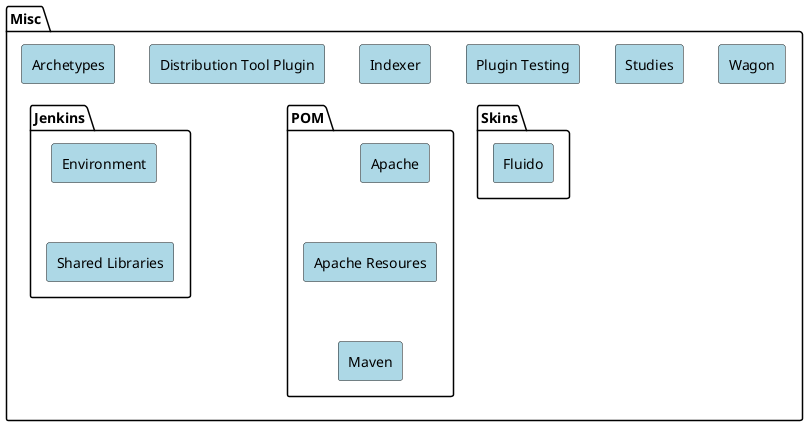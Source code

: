 /'
Licensed to the Apache Software Foundation (ASF) under one
or more contributor license agreements.  See the NOTICE file
distributed with this work for additional information
regarding copyright ownership.  The ASF licenses this file
to you under the Apache License, Version 2.0 (the
"License"); you may not use this file except in compliance
with the License.  You may obtain a copy of the License at

  http://www.apache.org/licenses/LICENSE-2.0

Unless required by applicable law or agreed to in writing,
software distributed under the License is distributed on an
"AS IS" BASIS, WITHOUT WARRANTIES OR CONDITIONS OF ANY
KIND, either express or implied.  See the License for the
specific language governing permissions and limitations
under the License.
'/
@startuml

<style>
    rectangle {
        BackgroundColor LightBlue
    }
}
</style>

package Misc {
  rectangle Archetypes
  rectangle "Distribution Tool Plugin"
  rectangle Indexer
  package Jenkins {
    rectangle Environment
    rectangle "Shared Libraries"
  }
  rectangle "Plugin Testing"
  package POM {
    rectangle "Apache"
    rectangle "Apache Resoures"
    rectangle "Maven"
  }
  package Skins {
    rectangle Fluido
  }
  rectangle Studies
  rectangle Wagon
}

'hidden dependencies to change layout
Archetypes -[hidden]> "Distribution Tool Plugin"
"Distribution Tool Plugin" -[hidden]> Indexer
Indexer -[hidden]> "Plugin Testing"
"Plugin Testing" -[hidden]> Studies
Studies -[hidden]> Wagon

Environment -[hidden]down-> "Shared Libraries"

"Apache" -[hidden]down-> "Apache Resoures"
"Apache Resoures" -[hidden]down-> "Maven"
"Apache" -[hidden]> Fluido

Archetypes -[hidden]down-> Environment
Indexer -[hidden]down-> "Apache"
"Plugin Testing" -[hidden]down-> Fluido

url of "Archetypes" is [[https://github.com/apache/maven-archetype]]
url of "Distribution Tool Plugin" is [[https://github.com/apache/maven-dist-tool]]
url of Indexer is [[https://github.com/apache/maven-indexer]]

url of Environment is [[https://github.com/apache/maven-jenkins-env]]
url of "Shared Libraries" is [[https://github.com/apache/maven-jenkins-lib]]

url of "Plugin Testing" is [[https://github.com/apache/maven-plugin-testing]]

url of "Apache" is [[https://github.com/apache/maven-apache-parent]]
url of "Apache Resoures" is [[https://github.com/apache/maven-apache-resources]]
url of "Maven" is [[https://github.com/apache/maven-parent]]

url of Fluido is [[https://github.com/apache/maven-fluido-skin]]

url of Studies is [[https://github.com/apache/maven-studies]]
url of Wagon is [[https://github.com/apache/maven-wagon]]

@enduml
